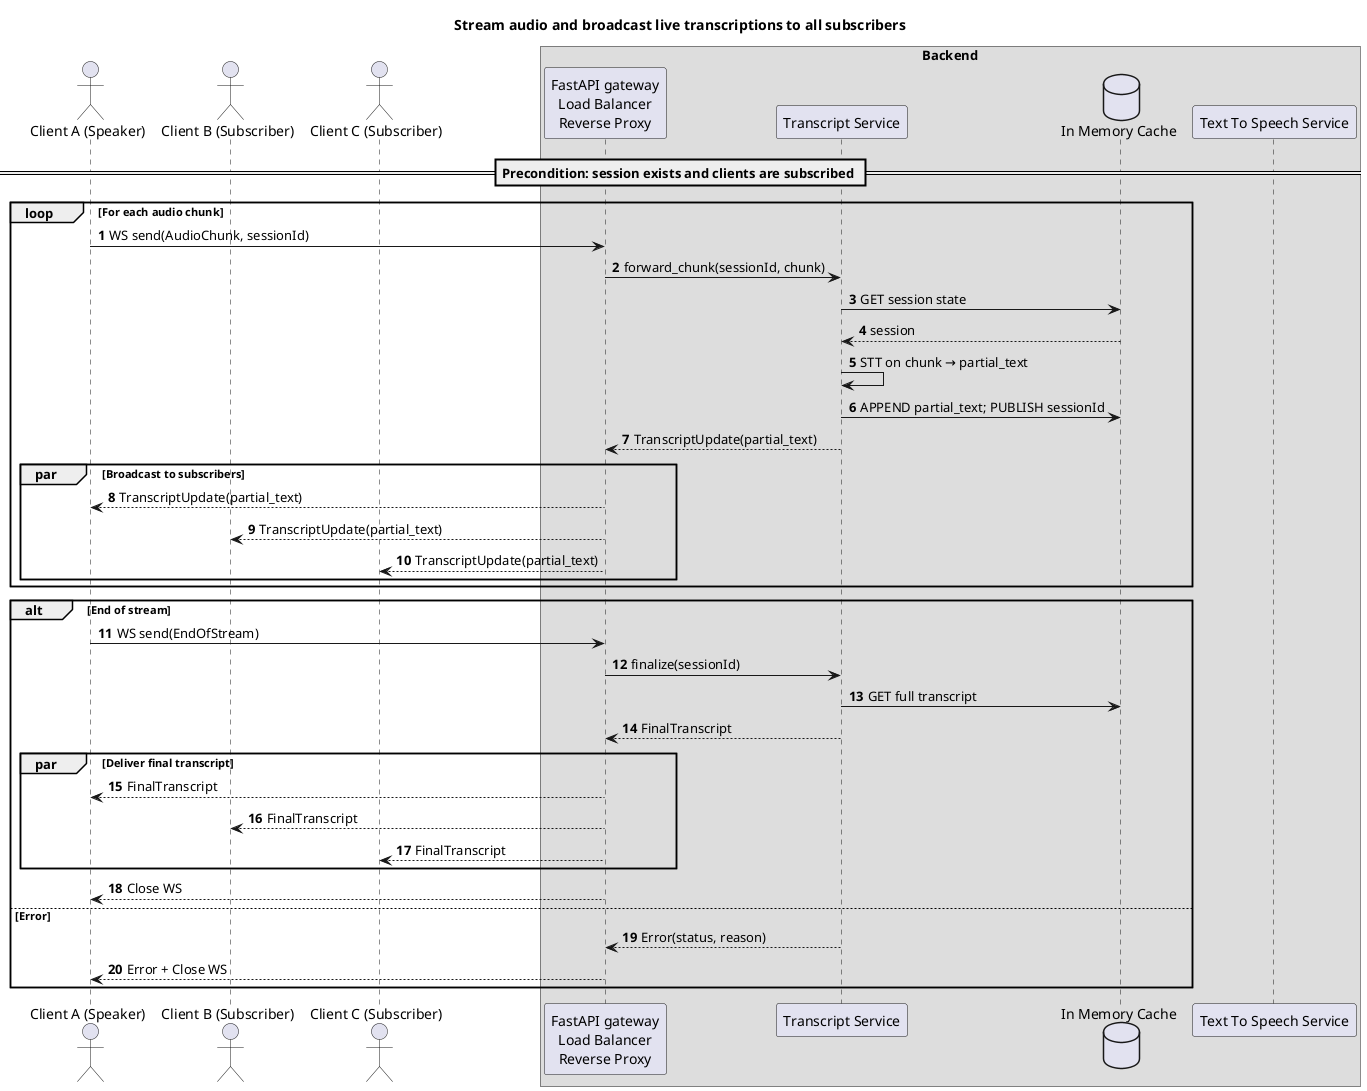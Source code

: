@startuml
title Stream audio and broadcast live transcriptions to all subscribers
autonumber

actor "Client A (Speaker)" as ClientA
actor "Client B (Subscriber)" as ClientB
actor "Client C (Subscriber)" as ClientC

box "Backend"
participant "FastAPI gateway\nLoad Balancer\nReverse Proxy" as FastAPIApp
participant "Transcript Service" as TranscriptService
database "In Memory Cache" as Cache
participant "Text To Speech Service" as TTSService
end box

== Precondition: session exists and clients are subscribed ==

loop For each audio chunk
  ClientA -> FastAPIApp: WS send(AudioChunk, sessionId)
  FastAPIApp -> TranscriptService: forward_chunk(sessionId, chunk)
  TranscriptService -> Cache: GET session state
  Cache --> TranscriptService: session
  TranscriptService -> TranscriptService: STT on chunk → partial_text
  TranscriptService -> Cache: APPEND partial_text; PUBLISH sessionId
  TranscriptService --> FastAPIApp: TranscriptUpdate(partial_text)

  par Broadcast to subscribers
    FastAPIApp --> ClientA: TranscriptUpdate(partial_text)
    FastAPIApp --> ClientB: TranscriptUpdate(partial_text)
    FastAPIApp --> ClientC: TranscriptUpdate(partial_text)
  end
end

alt End of stream
  ClientA -> FastAPIApp: WS send(EndOfStream)
  FastAPIApp -> TranscriptService: finalize(sessionId)
  TranscriptService -> Cache: GET full transcript
  TranscriptService --> FastAPIApp: FinalTranscript
  par Deliver final transcript
    FastAPIApp --> ClientA: FinalTranscript
    FastAPIApp --> ClientB: FinalTranscript
    FastAPIApp --> ClientC: FinalTranscript
  end
  FastAPIApp --> ClientA: Close WS
else Error
  TranscriptService --> FastAPIApp: Error(status, reason)
  FastAPIApp --> ClientA: Error + Close WS
end
@enduml
